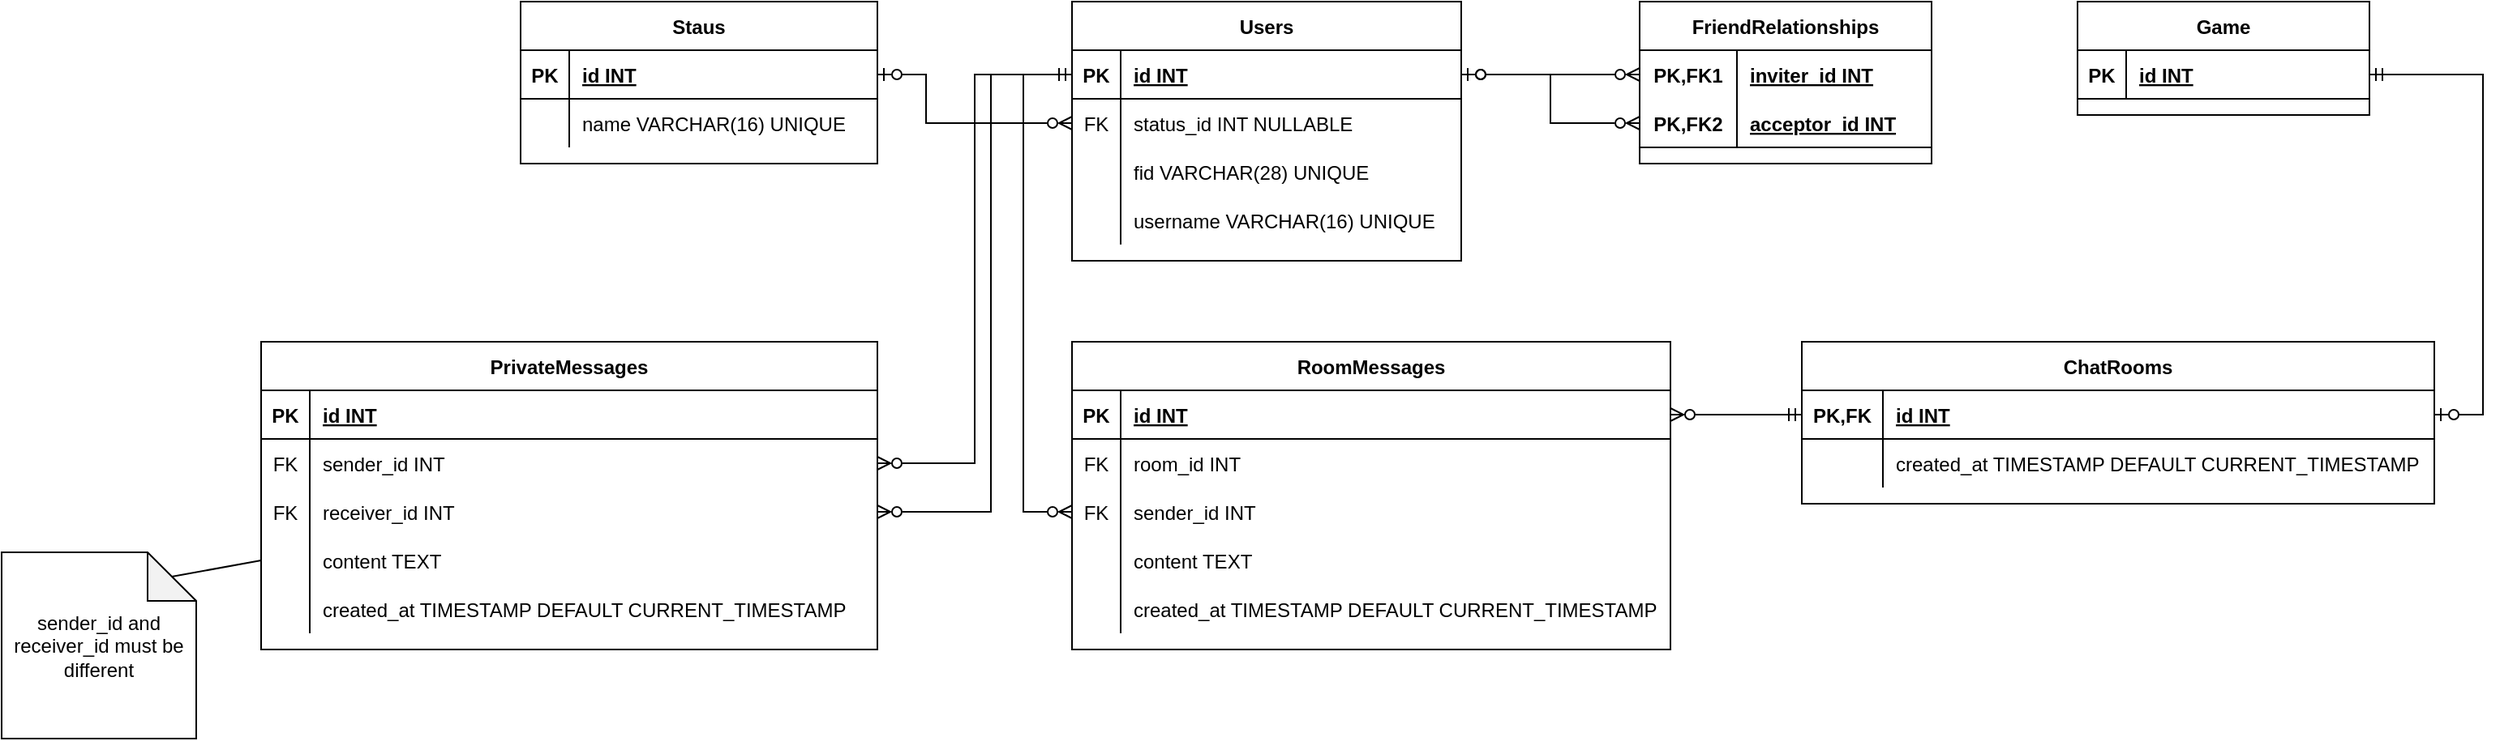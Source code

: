 <mxfile version="20.3.7" type="device"><diagram id="zmc_kHSIb-rSrQ_Lzu_V" name="Page-1"><mxGraphModel dx="1952" dy="1693" grid="1" gridSize="10" guides="1" tooltips="1" connect="1" arrows="1" fold="1" page="1" pageScale="1" pageWidth="850" pageHeight="1100" math="0" shadow="0"><root><mxCell id="0"/><mxCell id="1" parent="0"/><mxCell id="8SpK0fSpEpnp_9szR1pz-1" value="Staus" style="shape=table;startSize=30;container=1;collapsible=1;childLayout=tableLayout;fixedRows=1;rowLines=0;fontStyle=1;align=center;resizeLast=1;" parent="1" vertex="1"><mxGeometry x="-440" y="-30" width="220" height="100" as="geometry"/></mxCell><mxCell id="8SpK0fSpEpnp_9szR1pz-2" value="" style="shape=tableRow;horizontal=0;startSize=0;swimlaneHead=0;swimlaneBody=0;fillColor=none;collapsible=0;dropTarget=0;points=[[0,0.5],[1,0.5]];portConstraint=eastwest;top=0;left=0;right=0;bottom=1;" parent="8SpK0fSpEpnp_9szR1pz-1" vertex="1"><mxGeometry y="30" width="220" height="30" as="geometry"/></mxCell><mxCell id="8SpK0fSpEpnp_9szR1pz-3" value="PK" style="shape=partialRectangle;connectable=0;fillColor=none;top=0;left=0;bottom=0;right=0;fontStyle=1;overflow=hidden;" parent="8SpK0fSpEpnp_9szR1pz-2" vertex="1"><mxGeometry width="30" height="30" as="geometry"><mxRectangle width="30" height="30" as="alternateBounds"/></mxGeometry></mxCell><mxCell id="8SpK0fSpEpnp_9szR1pz-4" value="id INT" style="shape=partialRectangle;connectable=0;fillColor=none;top=0;left=0;bottom=0;right=0;align=left;spacingLeft=6;fontStyle=5;overflow=hidden;" parent="8SpK0fSpEpnp_9szR1pz-2" vertex="1"><mxGeometry x="30" width="190" height="30" as="geometry"><mxRectangle width="190" height="30" as="alternateBounds"/></mxGeometry></mxCell><mxCell id="8SpK0fSpEpnp_9szR1pz-5" value="" style="shape=tableRow;horizontal=0;startSize=0;swimlaneHead=0;swimlaneBody=0;fillColor=none;collapsible=0;dropTarget=0;points=[[0,0.5],[1,0.5]];portConstraint=eastwest;top=0;left=0;right=0;bottom=0;" parent="8SpK0fSpEpnp_9szR1pz-1" vertex="1"><mxGeometry y="60" width="220" height="30" as="geometry"/></mxCell><mxCell id="8SpK0fSpEpnp_9szR1pz-6" value="" style="shape=partialRectangle;connectable=0;fillColor=none;top=0;left=0;bottom=0;right=0;editable=1;overflow=hidden;" parent="8SpK0fSpEpnp_9szR1pz-5" vertex="1"><mxGeometry width="30" height="30" as="geometry"><mxRectangle width="30" height="30" as="alternateBounds"/></mxGeometry></mxCell><mxCell id="8SpK0fSpEpnp_9szR1pz-7" value="name VARCHAR(16) UNIQUE" style="shape=partialRectangle;connectable=0;fillColor=none;top=0;left=0;bottom=0;right=0;align=left;spacingLeft=6;overflow=hidden;" parent="8SpK0fSpEpnp_9szR1pz-5" vertex="1"><mxGeometry x="30" width="190" height="30" as="geometry"><mxRectangle width="190" height="30" as="alternateBounds"/></mxGeometry></mxCell><mxCell id="8SpK0fSpEpnp_9szR1pz-14" value="Users" style="shape=table;startSize=30;container=1;collapsible=1;childLayout=tableLayout;fixedRows=1;rowLines=0;fontStyle=1;align=center;resizeLast=1;" parent="1" vertex="1"><mxGeometry x="-100" y="-30" width="240" height="160" as="geometry"/></mxCell><mxCell id="8SpK0fSpEpnp_9szR1pz-15" value="" style="shape=tableRow;horizontal=0;startSize=0;swimlaneHead=0;swimlaneBody=0;fillColor=none;collapsible=0;dropTarget=0;points=[[0,0.5],[1,0.5]];portConstraint=eastwest;top=0;left=0;right=0;bottom=1;" parent="8SpK0fSpEpnp_9szR1pz-14" vertex="1"><mxGeometry y="30" width="240" height="30" as="geometry"/></mxCell><mxCell id="8SpK0fSpEpnp_9szR1pz-16" value="PK" style="shape=partialRectangle;connectable=0;fillColor=none;top=0;left=0;bottom=0;right=0;fontStyle=1;overflow=hidden;" parent="8SpK0fSpEpnp_9szR1pz-15" vertex="1"><mxGeometry width="30" height="30" as="geometry"><mxRectangle width="30" height="30" as="alternateBounds"/></mxGeometry></mxCell><mxCell id="8SpK0fSpEpnp_9szR1pz-17" value="id INT" style="shape=partialRectangle;connectable=0;fillColor=none;top=0;left=0;bottom=0;right=0;align=left;spacingLeft=6;fontStyle=5;overflow=hidden;" parent="8SpK0fSpEpnp_9szR1pz-15" vertex="1"><mxGeometry x="30" width="210" height="30" as="geometry"><mxRectangle width="210" height="30" as="alternateBounds"/></mxGeometry></mxCell><mxCell id="8SpK0fSpEpnp_9szR1pz-24" value="" style="shape=tableRow;horizontal=0;startSize=0;swimlaneHead=0;swimlaneBody=0;fillColor=none;collapsible=0;dropTarget=0;points=[[0,0.5],[1,0.5]];portConstraint=eastwest;top=0;left=0;right=0;bottom=0;" parent="8SpK0fSpEpnp_9szR1pz-14" vertex="1"><mxGeometry y="60" width="240" height="30" as="geometry"/></mxCell><mxCell id="8SpK0fSpEpnp_9szR1pz-25" value="FK" style="shape=partialRectangle;connectable=0;fillColor=none;top=0;left=0;bottom=0;right=0;editable=1;overflow=hidden;" parent="8SpK0fSpEpnp_9szR1pz-24" vertex="1"><mxGeometry width="30" height="30" as="geometry"><mxRectangle width="30" height="30" as="alternateBounds"/></mxGeometry></mxCell><mxCell id="8SpK0fSpEpnp_9szR1pz-26" value="status_id INT NULLABLE" style="shape=partialRectangle;connectable=0;fillColor=none;top=0;left=0;bottom=0;right=0;align=left;spacingLeft=6;overflow=hidden;" parent="8SpK0fSpEpnp_9szR1pz-24" vertex="1"><mxGeometry x="30" width="210" height="30" as="geometry"><mxRectangle width="210" height="30" as="alternateBounds"/></mxGeometry></mxCell><mxCell id="8SpK0fSpEpnp_9szR1pz-18" value="" style="shape=tableRow;horizontal=0;startSize=0;swimlaneHead=0;swimlaneBody=0;fillColor=none;collapsible=0;dropTarget=0;points=[[0,0.5],[1,0.5]];portConstraint=eastwest;top=0;left=0;right=0;bottom=0;" parent="8SpK0fSpEpnp_9szR1pz-14" vertex="1"><mxGeometry y="90" width="240" height="30" as="geometry"/></mxCell><mxCell id="8SpK0fSpEpnp_9szR1pz-19" value="" style="shape=partialRectangle;connectable=0;fillColor=none;top=0;left=0;bottom=0;right=0;editable=1;overflow=hidden;" parent="8SpK0fSpEpnp_9szR1pz-18" vertex="1"><mxGeometry width="30" height="30" as="geometry"><mxRectangle width="30" height="30" as="alternateBounds"/></mxGeometry></mxCell><mxCell id="8SpK0fSpEpnp_9szR1pz-20" value="fid VARCHAR(28) UNIQUE" style="shape=partialRectangle;connectable=0;fillColor=none;top=0;left=0;bottom=0;right=0;align=left;spacingLeft=6;overflow=hidden;" parent="8SpK0fSpEpnp_9szR1pz-18" vertex="1"><mxGeometry x="30" width="210" height="30" as="geometry"><mxRectangle width="210" height="30" as="alternateBounds"/></mxGeometry></mxCell><mxCell id="8SpK0fSpEpnp_9szR1pz-21" value="" style="shape=tableRow;horizontal=0;startSize=0;swimlaneHead=0;swimlaneBody=0;fillColor=none;collapsible=0;dropTarget=0;points=[[0,0.5],[1,0.5]];portConstraint=eastwest;top=0;left=0;right=0;bottom=0;" parent="8SpK0fSpEpnp_9szR1pz-14" vertex="1"><mxGeometry y="120" width="240" height="30" as="geometry"/></mxCell><mxCell id="8SpK0fSpEpnp_9szR1pz-22" value="" style="shape=partialRectangle;connectable=0;fillColor=none;top=0;left=0;bottom=0;right=0;editable=1;overflow=hidden;" parent="8SpK0fSpEpnp_9szR1pz-21" vertex="1"><mxGeometry width="30" height="30" as="geometry"><mxRectangle width="30" height="30" as="alternateBounds"/></mxGeometry></mxCell><mxCell id="8SpK0fSpEpnp_9szR1pz-23" value="username VARCHAR(16) UNIQUE    " style="shape=partialRectangle;connectable=0;fillColor=none;top=0;left=0;bottom=0;right=0;align=left;spacingLeft=6;overflow=hidden;" parent="8SpK0fSpEpnp_9szR1pz-21" vertex="1"><mxGeometry x="30" width="210" height="30" as="geometry"><mxRectangle width="210" height="30" as="alternateBounds"/></mxGeometry></mxCell><mxCell id="8SpK0fSpEpnp_9szR1pz-40" value="PrivateMessages" style="shape=table;startSize=30;container=1;collapsible=1;childLayout=tableLayout;fixedRows=1;rowLines=0;fontStyle=1;align=center;resizeLast=1;" parent="1" vertex="1"><mxGeometry x="-600" y="180" width="380" height="190" as="geometry"/></mxCell><mxCell id="8SpK0fSpEpnp_9szR1pz-41" value="" style="shape=tableRow;horizontal=0;startSize=0;swimlaneHead=0;swimlaneBody=0;fillColor=none;collapsible=0;dropTarget=0;points=[[0,0.5],[1,0.5]];portConstraint=eastwest;top=0;left=0;right=0;bottom=1;" parent="8SpK0fSpEpnp_9szR1pz-40" vertex="1"><mxGeometry y="30" width="380" height="30" as="geometry"/></mxCell><mxCell id="8SpK0fSpEpnp_9szR1pz-42" value="PK" style="shape=partialRectangle;connectable=0;fillColor=none;top=0;left=0;bottom=0;right=0;fontStyle=1;overflow=hidden;" parent="8SpK0fSpEpnp_9szR1pz-41" vertex="1"><mxGeometry width="30" height="30" as="geometry"><mxRectangle width="30" height="30" as="alternateBounds"/></mxGeometry></mxCell><mxCell id="8SpK0fSpEpnp_9szR1pz-43" value="id INT" style="shape=partialRectangle;connectable=0;fillColor=none;top=0;left=0;bottom=0;right=0;align=left;spacingLeft=6;fontStyle=5;overflow=hidden;" parent="8SpK0fSpEpnp_9szR1pz-41" vertex="1"><mxGeometry x="30" width="350" height="30" as="geometry"><mxRectangle width="350" height="30" as="alternateBounds"/></mxGeometry></mxCell><mxCell id="8SpK0fSpEpnp_9szR1pz-44" value="" style="shape=tableRow;horizontal=0;startSize=0;swimlaneHead=0;swimlaneBody=0;fillColor=none;collapsible=0;dropTarget=0;points=[[0,0.5],[1,0.5]];portConstraint=eastwest;top=0;left=0;right=0;bottom=0;" parent="8SpK0fSpEpnp_9szR1pz-40" vertex="1"><mxGeometry y="60" width="380" height="30" as="geometry"/></mxCell><mxCell id="8SpK0fSpEpnp_9szR1pz-45" value="FK" style="shape=partialRectangle;connectable=0;fillColor=none;top=0;left=0;bottom=0;right=0;editable=1;overflow=hidden;" parent="8SpK0fSpEpnp_9szR1pz-44" vertex="1"><mxGeometry width="30" height="30" as="geometry"><mxRectangle width="30" height="30" as="alternateBounds"/></mxGeometry></mxCell><mxCell id="8SpK0fSpEpnp_9szR1pz-46" value="sender_id INT" style="shape=partialRectangle;connectable=0;fillColor=none;top=0;left=0;bottom=0;right=0;align=left;spacingLeft=6;overflow=hidden;" parent="8SpK0fSpEpnp_9szR1pz-44" vertex="1"><mxGeometry x="30" width="350" height="30" as="geometry"><mxRectangle width="350" height="30" as="alternateBounds"/></mxGeometry></mxCell><mxCell id="8SpK0fSpEpnp_9szR1pz-47" value="" style="shape=tableRow;horizontal=0;startSize=0;swimlaneHead=0;swimlaneBody=0;fillColor=none;collapsible=0;dropTarget=0;points=[[0,0.5],[1,0.5]];portConstraint=eastwest;top=0;left=0;right=0;bottom=0;" parent="8SpK0fSpEpnp_9szR1pz-40" vertex="1"><mxGeometry y="90" width="380" height="30" as="geometry"/></mxCell><mxCell id="8SpK0fSpEpnp_9szR1pz-48" value="FK" style="shape=partialRectangle;connectable=0;fillColor=none;top=0;left=0;bottom=0;right=0;editable=1;overflow=hidden;" parent="8SpK0fSpEpnp_9szR1pz-47" vertex="1"><mxGeometry width="30" height="30" as="geometry"><mxRectangle width="30" height="30" as="alternateBounds"/></mxGeometry></mxCell><mxCell id="8SpK0fSpEpnp_9szR1pz-49" value="receiver_id INT" style="shape=partialRectangle;connectable=0;fillColor=none;top=0;left=0;bottom=0;right=0;align=left;spacingLeft=6;overflow=hidden;" parent="8SpK0fSpEpnp_9szR1pz-47" vertex="1"><mxGeometry x="30" width="350" height="30" as="geometry"><mxRectangle width="350" height="30" as="alternateBounds"/></mxGeometry></mxCell><mxCell id="8SpK0fSpEpnp_9szR1pz-50" value="" style="shape=tableRow;horizontal=0;startSize=0;swimlaneHead=0;swimlaneBody=0;fillColor=none;collapsible=0;dropTarget=0;points=[[0,0.5],[1,0.5]];portConstraint=eastwest;top=0;left=0;right=0;bottom=0;" parent="8SpK0fSpEpnp_9szR1pz-40" vertex="1"><mxGeometry y="120" width="380" height="30" as="geometry"/></mxCell><mxCell id="8SpK0fSpEpnp_9szR1pz-51" value="" style="shape=partialRectangle;connectable=0;fillColor=none;top=0;left=0;bottom=0;right=0;editable=1;overflow=hidden;" parent="8SpK0fSpEpnp_9szR1pz-50" vertex="1"><mxGeometry width="30" height="30" as="geometry"><mxRectangle width="30" height="30" as="alternateBounds"/></mxGeometry></mxCell><mxCell id="8SpK0fSpEpnp_9szR1pz-52" value="content TEXT    " style="shape=partialRectangle;connectable=0;fillColor=none;top=0;left=0;bottom=0;right=0;align=left;spacingLeft=6;overflow=hidden;" parent="8SpK0fSpEpnp_9szR1pz-50" vertex="1"><mxGeometry x="30" width="350" height="30" as="geometry"><mxRectangle width="350" height="30" as="alternateBounds"/></mxGeometry></mxCell><mxCell id="8SpK0fSpEpnp_9szR1pz-106" value="" style="shape=tableRow;horizontal=0;startSize=0;swimlaneHead=0;swimlaneBody=0;fillColor=none;collapsible=0;dropTarget=0;points=[[0,0.5],[1,0.5]];portConstraint=eastwest;top=0;left=0;right=0;bottom=0;" parent="8SpK0fSpEpnp_9szR1pz-40" vertex="1"><mxGeometry y="150" width="380" height="30" as="geometry"/></mxCell><mxCell id="8SpK0fSpEpnp_9szR1pz-107" value="" style="shape=partialRectangle;connectable=0;fillColor=none;top=0;left=0;bottom=0;right=0;editable=1;overflow=hidden;" parent="8SpK0fSpEpnp_9szR1pz-106" vertex="1"><mxGeometry width="30" height="30" as="geometry"><mxRectangle width="30" height="30" as="alternateBounds"/></mxGeometry></mxCell><mxCell id="8SpK0fSpEpnp_9szR1pz-108" value="created_at TIMESTAMP DEFAULT CURRENT_TIMESTAMP" style="shape=partialRectangle;connectable=0;fillColor=none;top=0;left=0;bottom=0;right=0;align=left;spacingLeft=6;overflow=hidden;" parent="8SpK0fSpEpnp_9szR1pz-106" vertex="1"><mxGeometry x="30" width="350" height="30" as="geometry"><mxRectangle width="350" height="30" as="alternateBounds"/></mxGeometry></mxCell><mxCell id="8SpK0fSpEpnp_9szR1pz-53" value="ChatRooms" style="shape=table;startSize=30;container=1;collapsible=1;childLayout=tableLayout;fixedRows=1;rowLines=0;fontStyle=1;align=center;resizeLast=1;" parent="1" vertex="1"><mxGeometry x="350" y="180" width="390" height="100" as="geometry"/></mxCell><mxCell id="8SpK0fSpEpnp_9szR1pz-54" value="" style="shape=tableRow;horizontal=0;startSize=0;swimlaneHead=0;swimlaneBody=0;fillColor=none;collapsible=0;dropTarget=0;points=[[0,0.5],[1,0.5]];portConstraint=eastwest;top=0;left=0;right=0;bottom=1;" parent="8SpK0fSpEpnp_9szR1pz-53" vertex="1"><mxGeometry y="30" width="390" height="30" as="geometry"/></mxCell><mxCell id="8SpK0fSpEpnp_9szR1pz-55" value="PK,FK" style="shape=partialRectangle;connectable=0;fillColor=none;top=0;left=0;bottom=0;right=0;fontStyle=1;overflow=hidden;" parent="8SpK0fSpEpnp_9szR1pz-54" vertex="1"><mxGeometry width="50" height="30" as="geometry"><mxRectangle width="50" height="30" as="alternateBounds"/></mxGeometry></mxCell><mxCell id="8SpK0fSpEpnp_9szR1pz-56" value="id INT" style="shape=partialRectangle;connectable=0;fillColor=none;top=0;left=0;bottom=0;right=0;align=left;spacingLeft=6;fontStyle=5;overflow=hidden;" parent="8SpK0fSpEpnp_9szR1pz-54" vertex="1"><mxGeometry x="50" width="340" height="30" as="geometry"><mxRectangle width="340" height="30" as="alternateBounds"/></mxGeometry></mxCell><mxCell id="8SpK0fSpEpnp_9szR1pz-57" value="" style="shape=tableRow;horizontal=0;startSize=0;swimlaneHead=0;swimlaneBody=0;fillColor=none;collapsible=0;dropTarget=0;points=[[0,0.5],[1,0.5]];portConstraint=eastwest;top=0;left=0;right=0;bottom=0;" parent="8SpK0fSpEpnp_9szR1pz-53" vertex="1"><mxGeometry y="60" width="390" height="30" as="geometry"/></mxCell><mxCell id="8SpK0fSpEpnp_9szR1pz-58" value="" style="shape=partialRectangle;connectable=0;fillColor=none;top=0;left=0;bottom=0;right=0;editable=1;overflow=hidden;" parent="8SpK0fSpEpnp_9szR1pz-57" vertex="1"><mxGeometry width="50" height="30" as="geometry"><mxRectangle width="50" height="30" as="alternateBounds"/></mxGeometry></mxCell><mxCell id="8SpK0fSpEpnp_9szR1pz-59" value="created_at TIMESTAMP DEFAULT CURRENT_TIMESTAMP" style="shape=partialRectangle;connectable=0;fillColor=none;top=0;left=0;bottom=0;right=0;align=left;spacingLeft=6;overflow=hidden;" parent="8SpK0fSpEpnp_9szR1pz-57" vertex="1"><mxGeometry x="50" width="340" height="30" as="geometry"><mxRectangle width="340" height="30" as="alternateBounds"/></mxGeometry></mxCell><mxCell id="8SpK0fSpEpnp_9szR1pz-66" value="Game" style="shape=table;startSize=30;container=1;collapsible=1;childLayout=tableLayout;fixedRows=1;rowLines=0;fontStyle=1;align=center;resizeLast=1;" parent="1" vertex="1"><mxGeometry x="520" y="-30" width="180" height="70" as="geometry"/></mxCell><mxCell id="8SpK0fSpEpnp_9szR1pz-67" value="" style="shape=tableRow;horizontal=0;startSize=0;swimlaneHead=0;swimlaneBody=0;fillColor=none;collapsible=0;dropTarget=0;points=[[0,0.5],[1,0.5]];portConstraint=eastwest;top=0;left=0;right=0;bottom=1;" parent="8SpK0fSpEpnp_9szR1pz-66" vertex="1"><mxGeometry y="30" width="180" height="30" as="geometry"/></mxCell><mxCell id="8SpK0fSpEpnp_9szR1pz-68" value="PK" style="shape=partialRectangle;connectable=0;fillColor=none;top=0;left=0;bottom=0;right=0;fontStyle=1;overflow=hidden;" parent="8SpK0fSpEpnp_9szR1pz-67" vertex="1"><mxGeometry width="30" height="30" as="geometry"><mxRectangle width="30" height="30" as="alternateBounds"/></mxGeometry></mxCell><mxCell id="8SpK0fSpEpnp_9szR1pz-69" value="id INT" style="shape=partialRectangle;connectable=0;fillColor=none;top=0;left=0;bottom=0;right=0;align=left;spacingLeft=6;fontStyle=5;overflow=hidden;" parent="8SpK0fSpEpnp_9szR1pz-67" vertex="1"><mxGeometry x="30" width="150" height="30" as="geometry"><mxRectangle width="150" height="30" as="alternateBounds"/></mxGeometry></mxCell><mxCell id="8SpK0fSpEpnp_9szR1pz-79" value="RoomMessages" style="shape=table;startSize=30;container=1;collapsible=1;childLayout=tableLayout;fixedRows=1;rowLines=0;fontStyle=1;align=center;resizeLast=1;" parent="1" vertex="1"><mxGeometry x="-100" y="180" width="369" height="190" as="geometry"/></mxCell><mxCell id="8SpK0fSpEpnp_9szR1pz-80" value="" style="shape=tableRow;horizontal=0;startSize=0;swimlaneHead=0;swimlaneBody=0;fillColor=none;collapsible=0;dropTarget=0;points=[[0,0.5],[1,0.5]];portConstraint=eastwest;top=0;left=0;right=0;bottom=1;" parent="8SpK0fSpEpnp_9szR1pz-79" vertex="1"><mxGeometry y="30" width="369" height="30" as="geometry"/></mxCell><mxCell id="8SpK0fSpEpnp_9szR1pz-81" value="PK" style="shape=partialRectangle;connectable=0;fillColor=none;top=0;left=0;bottom=0;right=0;fontStyle=1;overflow=hidden;" parent="8SpK0fSpEpnp_9szR1pz-80" vertex="1"><mxGeometry width="30" height="30" as="geometry"><mxRectangle width="30" height="30" as="alternateBounds"/></mxGeometry></mxCell><mxCell id="8SpK0fSpEpnp_9szR1pz-82" value="id INT" style="shape=partialRectangle;connectable=0;fillColor=none;top=0;left=0;bottom=0;right=0;align=left;spacingLeft=6;fontStyle=5;overflow=hidden;" parent="8SpK0fSpEpnp_9szR1pz-80" vertex="1"><mxGeometry x="30" width="339" height="30" as="geometry"><mxRectangle width="339" height="30" as="alternateBounds"/></mxGeometry></mxCell><mxCell id="8SpK0fSpEpnp_9szR1pz-83" value="" style="shape=tableRow;horizontal=0;startSize=0;swimlaneHead=0;swimlaneBody=0;fillColor=none;collapsible=0;dropTarget=0;points=[[0,0.5],[1,0.5]];portConstraint=eastwest;top=0;left=0;right=0;bottom=0;" parent="8SpK0fSpEpnp_9szR1pz-79" vertex="1"><mxGeometry y="60" width="369" height="30" as="geometry"/></mxCell><mxCell id="8SpK0fSpEpnp_9szR1pz-84" value="FK" style="shape=partialRectangle;connectable=0;fillColor=none;top=0;left=0;bottom=0;right=0;editable=1;overflow=hidden;" parent="8SpK0fSpEpnp_9szR1pz-83" vertex="1"><mxGeometry width="30" height="30" as="geometry"><mxRectangle width="30" height="30" as="alternateBounds"/></mxGeometry></mxCell><mxCell id="8SpK0fSpEpnp_9szR1pz-85" value="room_id INT" style="shape=partialRectangle;connectable=0;fillColor=none;top=0;left=0;bottom=0;right=0;align=left;spacingLeft=6;overflow=hidden;" parent="8SpK0fSpEpnp_9szR1pz-83" vertex="1"><mxGeometry x="30" width="339" height="30" as="geometry"><mxRectangle width="339" height="30" as="alternateBounds"/></mxGeometry></mxCell><mxCell id="8SpK0fSpEpnp_9szR1pz-86" value="" style="shape=tableRow;horizontal=0;startSize=0;swimlaneHead=0;swimlaneBody=0;fillColor=none;collapsible=0;dropTarget=0;points=[[0,0.5],[1,0.5]];portConstraint=eastwest;top=0;left=0;right=0;bottom=0;" parent="8SpK0fSpEpnp_9szR1pz-79" vertex="1"><mxGeometry y="90" width="369" height="30" as="geometry"/></mxCell><mxCell id="8SpK0fSpEpnp_9szR1pz-87" value="FK" style="shape=partialRectangle;connectable=0;fillColor=none;top=0;left=0;bottom=0;right=0;editable=1;overflow=hidden;" parent="8SpK0fSpEpnp_9szR1pz-86" vertex="1"><mxGeometry width="30" height="30" as="geometry"><mxRectangle width="30" height="30" as="alternateBounds"/></mxGeometry></mxCell><mxCell id="8SpK0fSpEpnp_9szR1pz-88" value="sender_id INT" style="shape=partialRectangle;connectable=0;fillColor=none;top=0;left=0;bottom=0;right=0;align=left;spacingLeft=6;overflow=hidden;" parent="8SpK0fSpEpnp_9szR1pz-86" vertex="1"><mxGeometry x="30" width="339" height="30" as="geometry"><mxRectangle width="339" height="30" as="alternateBounds"/></mxGeometry></mxCell><mxCell id="8SpK0fSpEpnp_9szR1pz-89" value="" style="shape=tableRow;horizontal=0;startSize=0;swimlaneHead=0;swimlaneBody=0;fillColor=none;collapsible=0;dropTarget=0;points=[[0,0.5],[1,0.5]];portConstraint=eastwest;top=0;left=0;right=0;bottom=0;" parent="8SpK0fSpEpnp_9szR1pz-79" vertex="1"><mxGeometry y="120" width="369" height="30" as="geometry"/></mxCell><mxCell id="8SpK0fSpEpnp_9szR1pz-90" value="" style="shape=partialRectangle;connectable=0;fillColor=none;top=0;left=0;bottom=0;right=0;editable=1;overflow=hidden;" parent="8SpK0fSpEpnp_9szR1pz-89" vertex="1"><mxGeometry width="30" height="30" as="geometry"><mxRectangle width="30" height="30" as="alternateBounds"/></mxGeometry></mxCell><mxCell id="8SpK0fSpEpnp_9szR1pz-91" value="content TEXT" style="shape=partialRectangle;connectable=0;fillColor=none;top=0;left=0;bottom=0;right=0;align=left;spacingLeft=6;overflow=hidden;" parent="8SpK0fSpEpnp_9szR1pz-89" vertex="1"><mxGeometry x="30" width="339" height="30" as="geometry"><mxRectangle width="339" height="30" as="alternateBounds"/></mxGeometry></mxCell><mxCell id="8SpK0fSpEpnp_9szR1pz-111" value="" style="shape=tableRow;horizontal=0;startSize=0;swimlaneHead=0;swimlaneBody=0;fillColor=none;collapsible=0;dropTarget=0;points=[[0,0.5],[1,0.5]];portConstraint=eastwest;top=0;left=0;right=0;bottom=0;" parent="8SpK0fSpEpnp_9szR1pz-79" vertex="1"><mxGeometry y="150" width="369" height="30" as="geometry"/></mxCell><mxCell id="8SpK0fSpEpnp_9szR1pz-112" value="" style="shape=partialRectangle;connectable=0;fillColor=none;top=0;left=0;bottom=0;right=0;editable=1;overflow=hidden;" parent="8SpK0fSpEpnp_9szR1pz-111" vertex="1"><mxGeometry width="30" height="30" as="geometry"><mxRectangle width="30" height="30" as="alternateBounds"/></mxGeometry></mxCell><mxCell id="8SpK0fSpEpnp_9szR1pz-113" value="created_at TIMESTAMP DEFAULT CURRENT_TIMESTAMP" style="shape=partialRectangle;connectable=0;fillColor=none;top=0;left=0;bottom=0;right=0;align=left;spacingLeft=6;overflow=hidden;" parent="8SpK0fSpEpnp_9szR1pz-111" vertex="1"><mxGeometry x="30" width="339" height="30" as="geometry"><mxRectangle width="339" height="30" as="alternateBounds"/></mxGeometry></mxCell><mxCell id="8SpK0fSpEpnp_9szR1pz-92" value="FriendRelationships" style="shape=table;startSize=30;container=1;collapsible=1;childLayout=tableLayout;fixedRows=1;rowLines=0;fontStyle=1;align=center;resizeLast=1;" parent="1" vertex="1"><mxGeometry x="250" y="-30" width="180" height="100" as="geometry"/></mxCell><mxCell id="8SpK0fSpEpnp_9szR1pz-93" value="" style="shape=tableRow;horizontal=0;startSize=0;swimlaneHead=0;swimlaneBody=0;fillColor=none;collapsible=0;dropTarget=0;points=[[0,0.5],[1,0.5]];portConstraint=eastwest;top=0;left=0;right=0;bottom=0;" parent="8SpK0fSpEpnp_9szR1pz-92" vertex="1"><mxGeometry y="30" width="180" height="30" as="geometry"/></mxCell><mxCell id="8SpK0fSpEpnp_9szR1pz-94" value="PK,FK1" style="shape=partialRectangle;connectable=0;fillColor=none;top=0;left=0;bottom=0;right=0;fontStyle=1;overflow=hidden;" parent="8SpK0fSpEpnp_9szR1pz-93" vertex="1"><mxGeometry width="60" height="30" as="geometry"><mxRectangle width="60" height="30" as="alternateBounds"/></mxGeometry></mxCell><mxCell id="8SpK0fSpEpnp_9szR1pz-95" value="inviter_id INT" style="shape=partialRectangle;connectable=0;fillColor=none;top=0;left=0;bottom=0;right=0;align=left;spacingLeft=6;fontStyle=5;overflow=hidden;" parent="8SpK0fSpEpnp_9szR1pz-93" vertex="1"><mxGeometry x="60" width="120" height="30" as="geometry"><mxRectangle width="120" height="30" as="alternateBounds"/></mxGeometry></mxCell><mxCell id="8SpK0fSpEpnp_9szR1pz-96" value="" style="shape=tableRow;horizontal=0;startSize=0;swimlaneHead=0;swimlaneBody=0;fillColor=none;collapsible=0;dropTarget=0;points=[[0,0.5],[1,0.5]];portConstraint=eastwest;top=0;left=0;right=0;bottom=1;" parent="8SpK0fSpEpnp_9szR1pz-92" vertex="1"><mxGeometry y="60" width="180" height="30" as="geometry"/></mxCell><mxCell id="8SpK0fSpEpnp_9szR1pz-97" value="PK,FK2" style="shape=partialRectangle;connectable=0;fillColor=none;top=0;left=0;bottom=0;right=0;fontStyle=1;overflow=hidden;" parent="8SpK0fSpEpnp_9szR1pz-96" vertex="1"><mxGeometry width="60" height="30" as="geometry"><mxRectangle width="60" height="30" as="alternateBounds"/></mxGeometry></mxCell><mxCell id="8SpK0fSpEpnp_9szR1pz-98" value="acceptor_id INT" style="shape=partialRectangle;connectable=0;fillColor=none;top=0;left=0;bottom=0;right=0;align=left;spacingLeft=6;fontStyle=5;overflow=hidden;" parent="8SpK0fSpEpnp_9szR1pz-96" vertex="1"><mxGeometry x="60" width="120" height="30" as="geometry"><mxRectangle width="120" height="30" as="alternateBounds"/></mxGeometry></mxCell><mxCell id="8SpK0fSpEpnp_9szR1pz-114" style="edgeStyle=orthogonalEdgeStyle;rounded=0;orthogonalLoop=1;jettySize=auto;html=1;exitX=1;exitY=0.5;exitDx=0;exitDy=0;entryX=0;entryY=0.5;entryDx=0;entryDy=0;endArrow=ERzeroToMany;endFill=0;startArrow=ERzeroToOne;startFill=0;" parent="1" source="8SpK0fSpEpnp_9szR1pz-15" target="8SpK0fSpEpnp_9szR1pz-93" edge="1"><mxGeometry relative="1" as="geometry"/></mxCell><mxCell id="8SpK0fSpEpnp_9szR1pz-116" style="edgeStyle=orthogonalEdgeStyle;rounded=0;orthogonalLoop=1;jettySize=auto;html=1;exitX=1;exitY=0.5;exitDx=0;exitDy=0;entryX=0;entryY=0.5;entryDx=0;entryDy=0;endArrow=ERzeroToMany;endFill=0;startArrow=ERzeroToOne;startFill=0;" parent="1" source="8SpK0fSpEpnp_9szR1pz-15" target="8SpK0fSpEpnp_9szR1pz-96" edge="1"><mxGeometry relative="1" as="geometry"/></mxCell><mxCell id="8SpK0fSpEpnp_9szR1pz-117" style="edgeStyle=orthogonalEdgeStyle;rounded=0;orthogonalLoop=1;jettySize=auto;html=1;exitX=1;exitY=0.5;exitDx=0;exitDy=0;entryX=0;entryY=0.5;entryDx=0;entryDy=0;startArrow=ERzeroToOne;startFill=0;endArrow=ERzeroToMany;endFill=0;" parent="1" source="8SpK0fSpEpnp_9szR1pz-2" target="8SpK0fSpEpnp_9szR1pz-24" edge="1"><mxGeometry relative="1" as="geometry"><Array as="points"><mxPoint x="-190" y="15"/><mxPoint x="-190" y="45"/></Array></mxGeometry></mxCell><mxCell id="8SpK0fSpEpnp_9szR1pz-118" style="edgeStyle=orthogonalEdgeStyle;rounded=0;orthogonalLoop=1;jettySize=auto;html=1;exitX=1;exitY=0.5;exitDx=0;exitDy=0;entryX=0;entryY=0.5;entryDx=0;entryDy=0;startArrow=ERzeroToMany;startFill=0;endArrow=ERmandOne;endFill=0;" parent="1" source="8SpK0fSpEpnp_9szR1pz-44" target="8SpK0fSpEpnp_9szR1pz-15" edge="1"><mxGeometry relative="1" as="geometry"/></mxCell><mxCell id="8SpK0fSpEpnp_9szR1pz-119" style="edgeStyle=orthogonalEdgeStyle;rounded=0;orthogonalLoop=1;jettySize=auto;html=1;exitX=1;exitY=0.5;exitDx=0;exitDy=0;entryX=0;entryY=0.5;entryDx=0;entryDy=0;startArrow=ERzeroToMany;startFill=0;endArrow=ERmandOne;endFill=0;" parent="1" source="8SpK0fSpEpnp_9szR1pz-47" target="8SpK0fSpEpnp_9szR1pz-15" edge="1"><mxGeometry relative="1" as="geometry"><Array as="points"><mxPoint x="-150" y="285"/><mxPoint x="-150" y="15"/></Array></mxGeometry></mxCell><mxCell id="8SpK0fSpEpnp_9szR1pz-120" style="edgeStyle=orthogonalEdgeStyle;rounded=0;orthogonalLoop=1;jettySize=auto;html=1;exitX=0;exitY=0.5;exitDx=0;exitDy=0;entryX=0;entryY=0.5;entryDx=0;entryDy=0;startArrow=ERzeroToMany;startFill=0;endArrow=ERmandOne;endFill=0;" parent="1" source="8SpK0fSpEpnp_9szR1pz-86" target="8SpK0fSpEpnp_9szR1pz-15" edge="1"><mxGeometry relative="1" as="geometry"><Array as="points"><mxPoint x="-130" y="285"/><mxPoint x="-130" y="15"/></Array></mxGeometry></mxCell><mxCell id="8SpK0fSpEpnp_9szR1pz-121" style="edgeStyle=orthogonalEdgeStyle;rounded=0;orthogonalLoop=1;jettySize=auto;html=1;exitX=1;exitY=0.5;exitDx=0;exitDy=0;entryX=0;entryY=0.5;entryDx=0;entryDy=0;startArrow=ERzeroToMany;startFill=0;endArrow=ERmandOne;endFill=0;" parent="1" source="8SpK0fSpEpnp_9szR1pz-80" target="8SpK0fSpEpnp_9szR1pz-54" edge="1"><mxGeometry relative="1" as="geometry"/></mxCell><mxCell id="8SpK0fSpEpnp_9szR1pz-122" style="edgeStyle=orthogonalEdgeStyle;rounded=0;orthogonalLoop=1;jettySize=auto;html=1;exitX=1;exitY=0.5;exitDx=0;exitDy=0;entryX=1;entryY=0.5;entryDx=0;entryDy=0;startArrow=ERmandOne;startFill=0;endArrow=ERzeroToOne;endFill=0;" parent="1" source="8SpK0fSpEpnp_9szR1pz-67" target="8SpK0fSpEpnp_9szR1pz-54" edge="1"><mxGeometry relative="1" as="geometry"><Array as="points"><mxPoint x="770" y="15"/><mxPoint x="770" y="225"/></Array></mxGeometry></mxCell><mxCell id="zK3UMYYebJld_1DHqpzS-2" style="rounded=0;orthogonalLoop=1;jettySize=auto;html=1;exitX=0;exitY=0;exitDx=105;exitDy=15;exitPerimeter=0;endArrow=none;endFill=0;entryX=0;entryY=0.5;entryDx=0;entryDy=0;" edge="1" parent="1" source="zK3UMYYebJld_1DHqpzS-1" target="8SpK0fSpEpnp_9szR1pz-50"><mxGeometry relative="1" as="geometry"/></mxCell><mxCell id="zK3UMYYebJld_1DHqpzS-1" value="sender_id and receiver_id must be different" style="shape=note;whiteSpace=wrap;html=1;backgroundOutline=1;darkOpacity=0.05;" vertex="1" parent="1"><mxGeometry x="-760" y="310" width="120" height="115" as="geometry"/></mxCell></root></mxGraphModel></diagram></mxfile>
